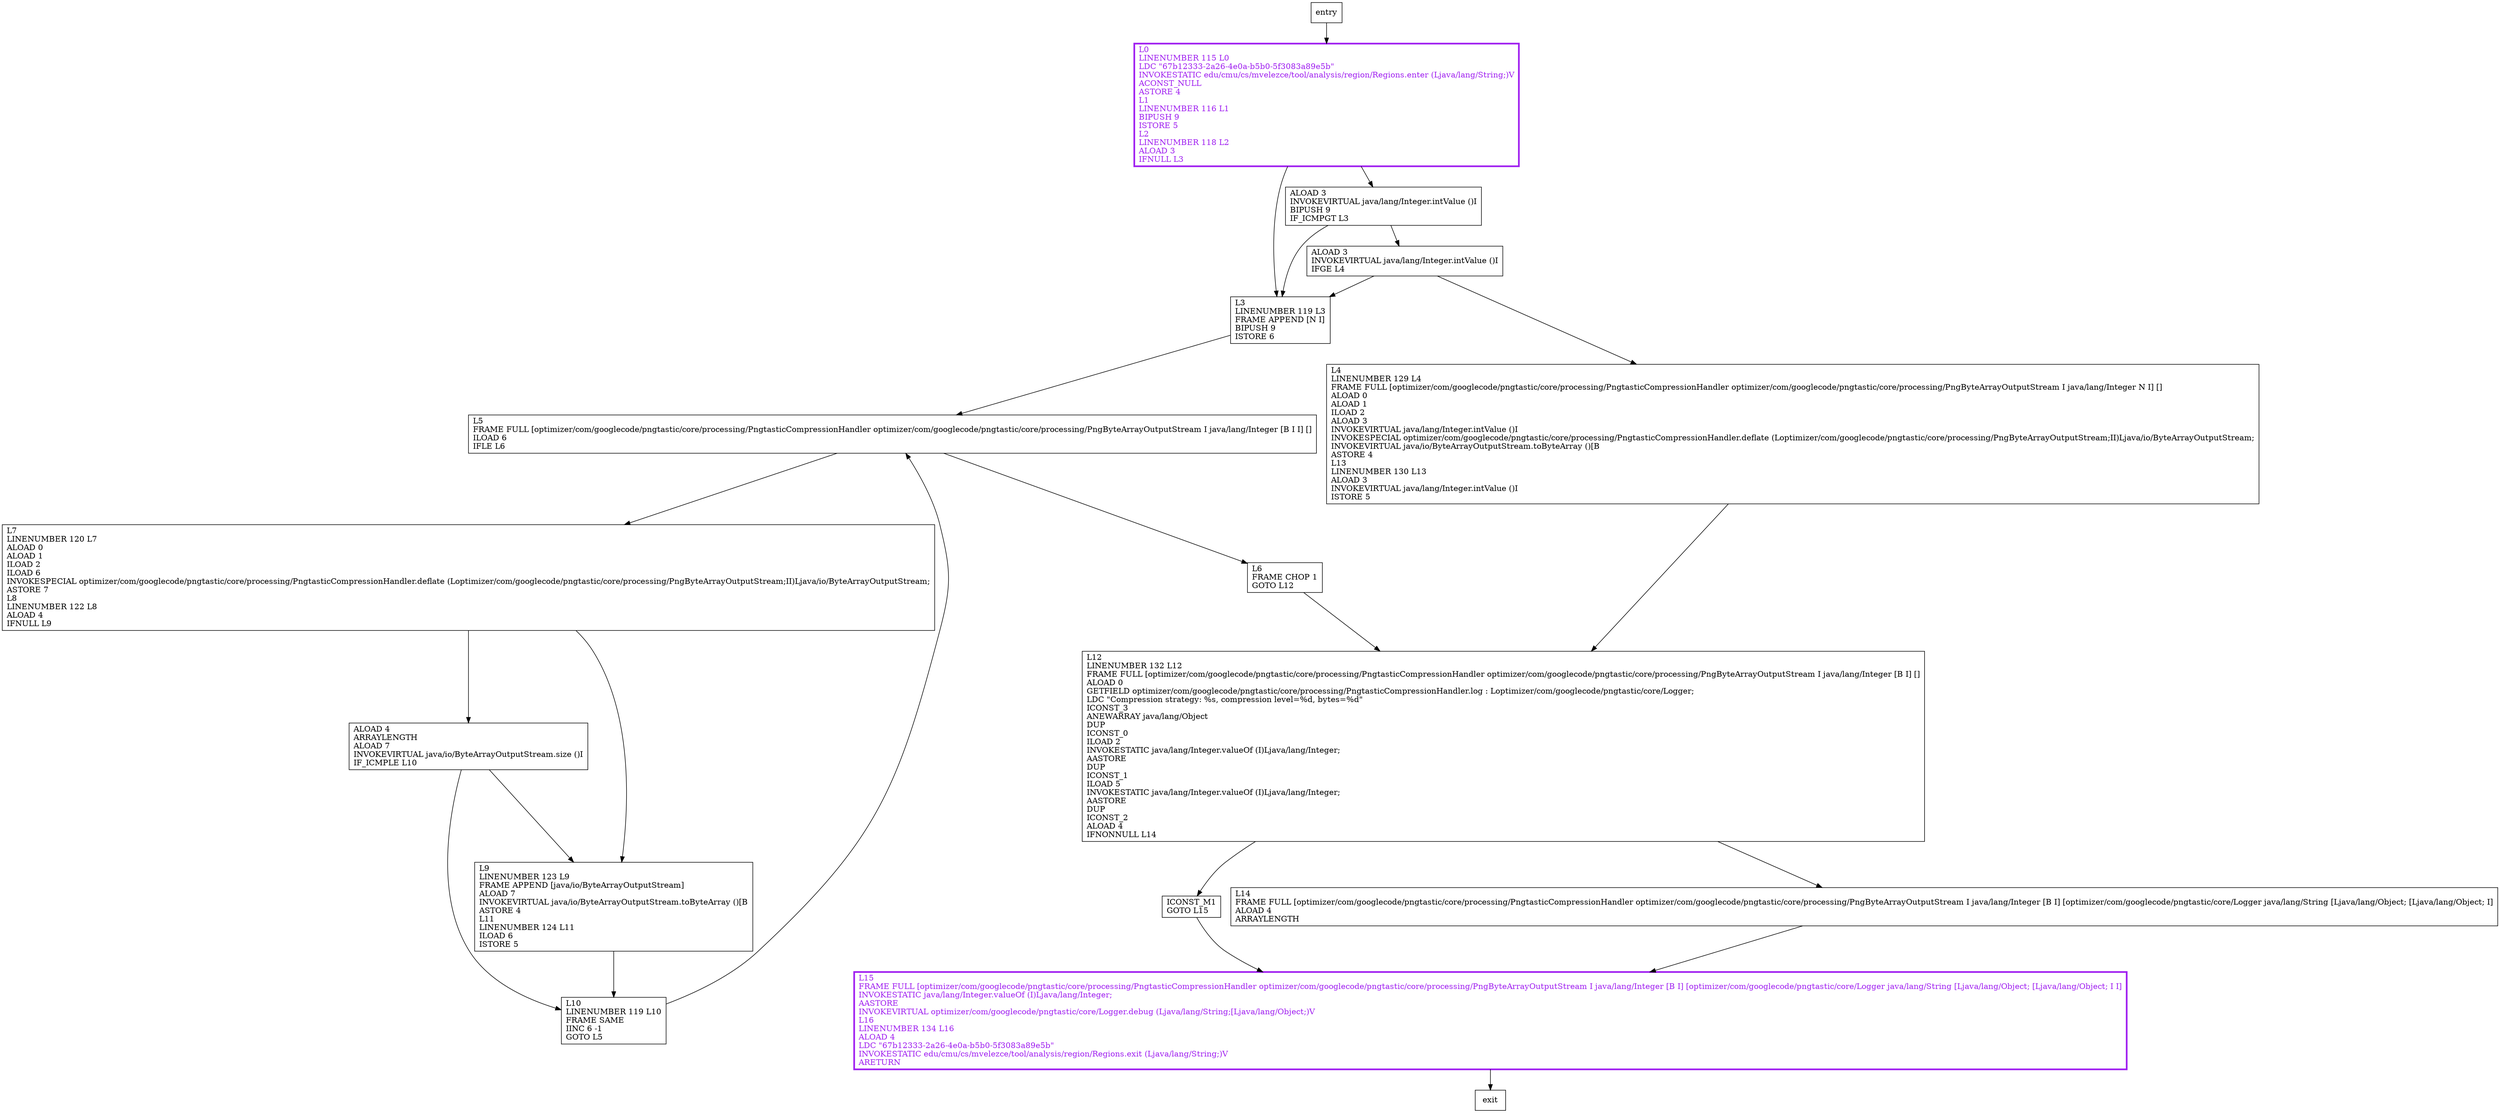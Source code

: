 digraph deflateImageData {
node [shape=record];
421588972 [label="L4\lLINENUMBER 129 L4\lFRAME FULL [optimizer/com/googlecode/pngtastic/core/processing/PngtasticCompressionHandler optimizer/com/googlecode/pngtastic/core/processing/PngByteArrayOutputStream I java/lang/Integer N I] []\lALOAD 0\lALOAD 1\lILOAD 2\lALOAD 3\lINVOKEVIRTUAL java/lang/Integer.intValue ()I\lINVOKESPECIAL optimizer/com/googlecode/pngtastic/core/processing/PngtasticCompressionHandler.deflate (Loptimizer/com/googlecode/pngtastic/core/processing/PngByteArrayOutputStream;II)Ljava/io/ByteArrayOutputStream;\lINVOKEVIRTUAL java/io/ByteArrayOutputStream.toByteArray ()[B\lASTORE 4\lL13\lLINENUMBER 130 L13\lALOAD 3\lINVOKEVIRTUAL java/lang/Integer.intValue ()I\lISTORE 5\l"];
1028570167 [label="L9\lLINENUMBER 123 L9\lFRAME APPEND [java/io/ByteArrayOutputStream]\lALOAD 7\lINVOKEVIRTUAL java/io/ByteArrayOutputStream.toByteArray ()[B\lASTORE 4\lL11\lLINENUMBER 124 L11\lILOAD 6\lISTORE 5\l"];
54268339 [label="ICONST_M1\lGOTO L15\l"];
1789031758 [label="L5\lFRAME FULL [optimizer/com/googlecode/pngtastic/core/processing/PngtasticCompressionHandler optimizer/com/googlecode/pngtastic/core/processing/PngByteArrayOutputStream I java/lang/Integer [B I I] []\lILOAD 6\lIFLE L6\l"];
12382658 [label="ALOAD 3\lINVOKEVIRTUAL java/lang/Integer.intValue ()I\lBIPUSH 9\lIF_ICMPGT L3\l"];
583389993 [label="L12\lLINENUMBER 132 L12\lFRAME FULL [optimizer/com/googlecode/pngtastic/core/processing/PngtasticCompressionHandler optimizer/com/googlecode/pngtastic/core/processing/PngByteArrayOutputStream I java/lang/Integer [B I] []\lALOAD 0\lGETFIELD optimizer/com/googlecode/pngtastic/core/processing/PngtasticCompressionHandler.log : Loptimizer/com/googlecode/pngtastic/core/Logger;\lLDC \"Compression strategy: %s, compression level=%d, bytes=%d\"\lICONST_3\lANEWARRAY java/lang/Object\lDUP\lICONST_0\lILOAD 2\lINVOKESTATIC java/lang/Integer.valueOf (I)Ljava/lang/Integer;\lAASTORE\lDUP\lICONST_1\lILOAD 5\lINVOKESTATIC java/lang/Integer.valueOf (I)Ljava/lang/Integer;\lAASTORE\lDUP\lICONST_2\lALOAD 4\lIFNONNULL L14\l"];
681704137 [label="L6\lFRAME CHOP 1\lGOTO L12\l"];
2051873951 [label="L15\lFRAME FULL [optimizer/com/googlecode/pngtastic/core/processing/PngtasticCompressionHandler optimizer/com/googlecode/pngtastic/core/processing/PngByteArrayOutputStream I java/lang/Integer [B I] [optimizer/com/googlecode/pngtastic/core/Logger java/lang/String [Ljava/lang/Object; [Ljava/lang/Object; I I]\lINVOKESTATIC java/lang/Integer.valueOf (I)Ljava/lang/Integer;\lAASTORE\lINVOKEVIRTUAL optimizer/com/googlecode/pngtastic/core/Logger.debug (Ljava/lang/String;[Ljava/lang/Object;)V\lL16\lLINENUMBER 134 L16\lALOAD 4\lLDC \"67b12333-2a26-4e0a-b5b0-5f3083a89e5b\"\lINVOKESTATIC edu/cmu/cs/mvelezce/tool/analysis/region/Regions.exit (Ljava/lang/String;)V\lARETURN\l"];
1027706423 [label="L3\lLINENUMBER 119 L3\lFRAME APPEND [N I]\lBIPUSH 9\lISTORE 6\l"];
81771255 [label="L10\lLINENUMBER 119 L10\lFRAME SAME\lIINC 6 -1\lGOTO L5\l"];
1304949222 [label="ALOAD 3\lINVOKEVIRTUAL java/lang/Integer.intValue ()I\lIFGE L4\l"];
596605949 [label="ALOAD 4\lARRAYLENGTH\lALOAD 7\lINVOKEVIRTUAL java/io/ByteArrayOutputStream.size ()I\lIF_ICMPLE L10\l"];
1333013758 [label="L7\lLINENUMBER 120 L7\lALOAD 0\lALOAD 1\lILOAD 2\lILOAD 6\lINVOKESPECIAL optimizer/com/googlecode/pngtastic/core/processing/PngtasticCompressionHandler.deflate (Loptimizer/com/googlecode/pngtastic/core/processing/PngByteArrayOutputStream;II)Ljava/io/ByteArrayOutputStream;\lASTORE 7\lL8\lLINENUMBER 122 L8\lALOAD 4\lIFNULL L9\l"];
1754764438 [label="L0\lLINENUMBER 115 L0\lLDC \"67b12333-2a26-4e0a-b5b0-5f3083a89e5b\"\lINVOKESTATIC edu/cmu/cs/mvelezce/tool/analysis/region/Regions.enter (Ljava/lang/String;)V\lACONST_NULL\lASTORE 4\lL1\lLINENUMBER 116 L1\lBIPUSH 9\lISTORE 5\lL2\lLINENUMBER 118 L2\lALOAD 3\lIFNULL L3\l"];
2060256287 [label="L14\lFRAME FULL [optimizer/com/googlecode/pngtastic/core/processing/PngtasticCompressionHandler optimizer/com/googlecode/pngtastic/core/processing/PngByteArrayOutputStream I java/lang/Integer [B I] [optimizer/com/googlecode/pngtastic/core/Logger java/lang/String [Ljava/lang/Object; [Ljava/lang/Object; I]\lALOAD 4\lARRAYLENGTH\l"];
entry;
exit;
421588972 -> 583389993;
1028570167 -> 81771255;
54268339 -> 2051873951;
1789031758 -> 681704137;
1789031758 -> 1333013758;
12382658 -> 1027706423;
12382658 -> 1304949222;
583389993 -> 54268339;
583389993 -> 2060256287;
681704137 -> 583389993;
2051873951 -> exit;
entry -> 1754764438;
1027706423 -> 1789031758;
81771255 -> 1789031758;
1304949222 -> 421588972;
1304949222 -> 1027706423;
596605949 -> 1028570167;
596605949 -> 81771255;
1333013758 -> 1028570167;
1333013758 -> 596605949;
1754764438 -> 1027706423;
1754764438 -> 12382658;
2060256287 -> 2051873951;
2051873951[fontcolor="purple", penwidth=3, color="purple"];
1754764438[fontcolor="purple", penwidth=3, color="purple"];
}
